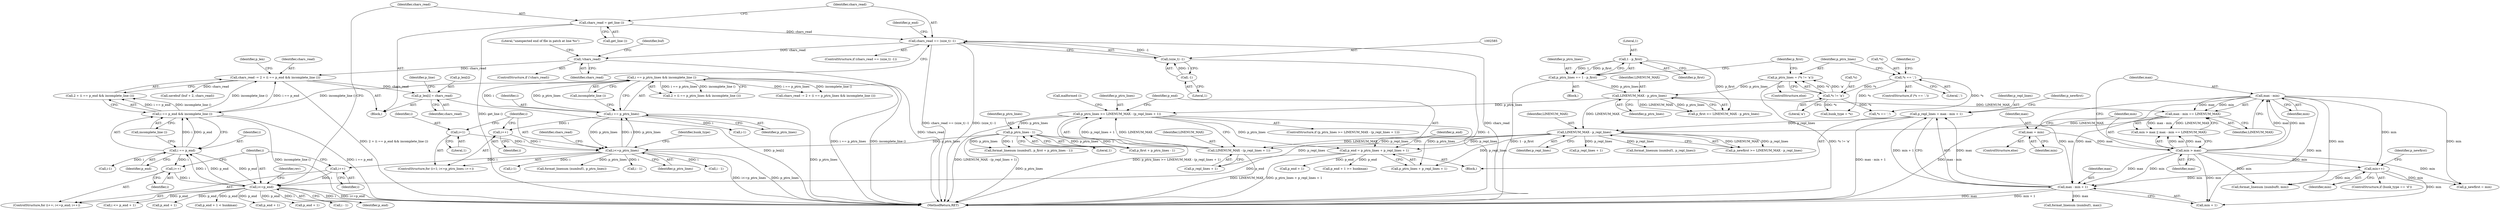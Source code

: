 digraph "0_savannah_0c08d7a902c6fdd49b704623a12d8d672ef18944@API" {
"1002637" [label="(Call,p_len[i] = chars_read)"];
"1002628" [label="(Call,chars_read -= 2 + (i == p_end && incomplete_line ()))"];
"1002632" [label="(Call,i == p_end && incomplete_line ())"];
"1002633" [label="(Call,i == p_end)"];
"1002572" [label="(Call,i<=p_end)"];
"1002570" [label="(Call,i++)"];
"1002390" [label="(Call,i<=p_ptrn_lines)"];
"1002387" [label="(Call,i=1)"];
"1002393" [label="(Call,i++)"];
"1002451" [label="(Call,i == p_ptrn_lines)"];
"1002356" [label="(Call,p_ptrn_lines - 1)"];
"1002314" [label="(Call,p_ptrn_lines >= LINENUM_MAX - (p_repl_lines + 1))"];
"1002242" [label="(Call,LINENUM_MAX - p_ptrn_lines)"];
"1002233" [label="(Call,p_ptrn_lines = (*s != 'a'))"];
"1002235" [label="(Call,*s != 'a')"];
"1002214" [label="(Call,*s == ',')"];
"1002227" [label="(Call,p_ptrn_lines += 1 - p_first)"];
"1002229" [label="(Call,1 - p_first)"];
"1002316" [label="(Call,LINENUM_MAX - (p_repl_lines + 1))"];
"1002309" [label="(Call,LINENUM_MAX - p_repl_lines)"];
"1002284" [label="(Call,max - min == LINENUM_MAX)"];
"1002285" [label="(Call,max - min)"];
"1002281" [label="(Call,min > max)"];
"1002276" [label="(Call,max = min)"];
"1002299" [label="(Call,p_repl_lines = max - min + 1)"];
"1002301" [label="(Call,max - min + 1)"];
"1002294" [label="(Call,min++)"];
"1002575" [label="(Call,i++)"];
"1002322" [label="(Call,p_end = p_ptrn_lines + p_repl_lines + 1)"];
"1002450" [label="(Call,i == p_ptrn_lines && incomplete_line ())"];
"1002598" [label="(Call,!chars_read)"];
"1002582" [label="(Call,chars_read == (size_t) -1)"];
"1002578" [label="(Call,chars_read = get_line ())"];
"1002584" [label="(Call,(size_t) -1)"];
"1002586" [label="(Call,-1)"];
"1002278" [label="(Identifier,min)"];
"1002284" [label="(Call,max - min == LINENUM_MAX)"];
"1002446" [label="(Call,chars_read -= 2 + (i == p_ptrn_lines && incomplete_line ()))"];
"1002772" [label="(MethodReturn,RET)"];
"1002282" [label="(Identifier,min)"];
"1002230" [label="(Literal,1)"];
"1002357" [label="(Identifier,p_ptrn_lines)"];
"1002391" [label="(Identifier,i)"];
"1002453" [label="(Identifier,p_ptrn_lines)"];
"1002570" [label="(Call,i++)"];
"1002579" [label="(Identifier,chars_read)"];
"1002574" [label="(Identifier,p_end)"];
"1002572" [label="(Call,i<=p_end)"];
"1002573" [label="(Identifier,i)"];
"1002673" [label="(Identifier,rev)"];
"1002290" [label="(ControlStructure,if (hunk_type == 'd'))"];
"1002243" [label="(Identifier,LINENUM_MAX)"];
"1002386" [label="(ControlStructure,for (i=1; i<=p_ptrn_lines; i++))"];
"1002313" [label="(ControlStructure,if (p_ptrn_lines >= LINENUM_MAX - (p_repl_lines + 1)))"];
"1002246" [label="(Call,hunk_type = *s)"];
"1002331" [label="(Call,p_end + 1)"];
"1002578" [label="(Call,chars_read = get_line ())"];
"1002389" [label="(Literal,1)"];
"1002577" [label="(Block,)"];
"1002233" [label="(Call,p_ptrn_lines = (*s != 'a'))"];
"1002388" [label="(Identifier,i)"];
"1002322" [label="(Call,p_end = p_ptrn_lines + p_repl_lines + 1)"];
"1002215" [label="(Call,*s)"];
"1002277" [label="(Identifier,max)"];
"1002330" [label="(Call,p_end + 1 >= hunkmax)"];
"1002244" [label="(Identifier,p_ptrn_lines)"];
"1002236" [label="(Call,*s)"];
"1002702" [label="(Call,i <= p_end + 1)"];
"1002569" [label="(ControlStructure,for (i++; i<=p_end; i++))"];
"1002630" [label="(Call,2 + (i == p_end && incomplete_line ()))"];
"1002316" [label="(Call,LINENUM_MAX - (p_repl_lines + 1))"];
"1002321" [label="(Call,malformed ())"];
"1002636" [label="(Call,incomplete_line ())"];
"1002538" [label="(Call,format_linenum (numbuf1, max))"];
"1002635" [label="(Identifier,p_end)"];
"1002218" [label="(Block,)"];
"1002646" [label="(Call,savebuf (buf + 2, chars_read))"];
"1002308" [label="(Identifier,p_newfirst)"];
"1002231" [label="(Identifier,p_first)"];
"1002479" [label="(Call,i-1)"];
"1002644" [label="(Identifier,p_line)"];
"1002275" [label="(ControlStructure,else)"];
"1002394" [label="(Identifier,i)"];
"1002571" [label="(Identifier,i)"];
"1002492" [label="(Identifier,hunk_type)"];
"1002354" [label="(Call,p_first + p_ptrn_lines - 1)"];
"1002265" [label="(Call,*s == ',')"];
"1002581" [label="(ControlStructure,if (chars_read == (size_t) -1))"];
"1002681" [label="(Call,p_end + 1)"];
"1002590" [label="(Identifier,p_end)"];
"1002598" [label="(Call,!chars_read)"];
"1002680" [label="(Call,p_end + 1 < hunkmax)"];
"1002637" [label="(Call,p_len[i] = chars_read)"];
"1002242" [label="(Call,LINENUM_MAX - p_ptrn_lines)"];
"1002582" [label="(Call,chars_read == (size_t) -1)"];
"1002731" [label="(Call,format_linenum (numbuf1, p_ptrn_lines))"];
"1002276" [label="(Call,max = min)"];
"1002287" [label="(Identifier,min)"];
"1002628" [label="(Call,chars_read -= 2 + (i == p_end && incomplete_line ()))"];
"1002310" [label="(Identifier,LINENUM_MAX)"];
"1002295" [label="(Identifier,min)"];
"1002281" [label="(Call,min > max)"];
"1002318" [label="(Call,p_repl_lines + 1)"];
"1002704" [label="(Call,p_end + 1)"];
"1002314" [label="(Call,p_ptrn_lines >= LINENUM_MAX - (p_repl_lines + 1))"];
"1002597" [label="(ControlStructure,if (!chars_read))"];
"1002301" [label="(Call,max - min + 1)"];
"1002280" [label="(Call,min > max || max - min == LINENUM_MAX)"];
"1002580" [label="(Call,get_line ())"];
"1002452" [label="(Identifier,i)"];
"1002352" [label="(Call,format_linenum (numbuf1, p_first + p_ptrn_lines - 1))"];
"1002358" [label="(Literal,1)"];
"1002390" [label="(Call,i<=p_ptrn_lines)"];
"1002214" [label="(Call,*s == ',')"];
"1002315" [label="(Identifier,p_ptrn_lines)"];
"1002661" [label="(Call,i-1)"];
"1002332" [label="(Identifier,p_end)"];
"1002311" [label="(Identifier,p_repl_lines)"];
"1002326" [label="(Call,p_repl_lines + 1)"];
"1002633" [label="(Call,i == p_end)"];
"1002584" [label="(Call,(size_t) -1)"];
"1002213" [label="(ControlStructure,if (*s == ','))"];
"1002535" [label="(Call,format_linenum (numbuf0, min))"];
"1002634" [label="(Identifier,i)"];
"1002392" [label="(Identifier,p_ptrn_lines)"];
"1002286" [label="(Identifier,max)"];
"1002599" [label="(Identifier,chars_read)"];
"1002299" [label="(Call,p_repl_lines = max - min + 1)"];
"1002217" [label="(Literal,',')"];
"1002285" [label="(Call,max - min)"];
"1002397" [label="(Identifier,chars_read)"];
"1002688" [label="(Call,p_end + 1)"];
"1002508" [label="(Call,i - 1)"];
"1002747" [label="(Call,format_linenum (numbuf1, p_repl_lines))"];
"1002302" [label="(Identifier,max)"];
"1002632" [label="(Call,i == p_end && incomplete_line ())"];
"1002356" [label="(Call,p_ptrn_lines - 1)"];
"1002297" [label="(Identifier,p_newfirst)"];
"1002294" [label="(Call,min++)"];
"1002234" [label="(Identifier,p_ptrn_lines)"];
"1002228" [label="(Identifier,p_ptrn_lines)"];
"1002240" [label="(Call,p_first >= LINENUM_MAX - p_ptrn_lines)"];
"1002575" [label="(Call,i++)"];
"1002324" [label="(Call,p_ptrn_lines + p_repl_lines + 1)"];
"1002639" [label="(Identifier,p_len)"];
"1002288" [label="(Identifier,LINENUM_MAX)"];
"1002591" [label="(Call,i - 1)"];
"1002220" [label="(Identifier,s)"];
"1002387" [label="(Call,i=1)"];
"1002409" [label="(Call,i - 1)"];
"1002232" [label="(ControlStructure,else)"];
"1002307" [label="(Call,p_newfirst >= LINENUM_MAX - p_repl_lines)"];
"1002300" [label="(Identifier,p_repl_lines)"];
"1002601" [label="(Literal,\"unexpected end of file in patch at line %s\")"];
"1002587" [label="(Literal,1)"];
"1002323" [label="(Identifier,p_end)"];
"1002451" [label="(Call,i == p_ptrn_lines)"];
"1002586" [label="(Call,-1)"];
"1002609" [label="(Identifier,buf)"];
"1002238" [label="(Literal,'a')"];
"1002454" [label="(Call,incomplete_line ())"];
"1002227" [label="(Call,p_ptrn_lines += 1 - p_first)"];
"1002229" [label="(Call,1 - p_first)"];
"1002309" [label="(Call,LINENUM_MAX - p_repl_lines)"];
"1002583" [label="(Identifier,chars_read)"];
"1002283" [label="(Identifier,max)"];
"1002159" [label="(Block,)"];
"1002303" [label="(Call,min + 1)"];
"1002448" [label="(Call,2 + (i == p_ptrn_lines && incomplete_line ()))"];
"1002638" [label="(Call,p_len[i])"];
"1002317" [label="(Identifier,LINENUM_MAX)"];
"1002296" [label="(Call,p_newfirst = min)"];
"1002558" [label="(Call,i-1)"];
"1002641" [label="(Identifier,chars_read)"];
"1002450" [label="(Call,i == p_ptrn_lines && incomplete_line ())"];
"1002393" [label="(Call,i++)"];
"1002235" [label="(Call,*s != 'a')"];
"1002629" [label="(Identifier,chars_read)"];
"1002241" [label="(Identifier,p_first)"];
"1002576" [label="(Identifier,i)"];
"1002637" -> "1002577"  [label="AST: "];
"1002637" -> "1002641"  [label="CFG: "];
"1002638" -> "1002637"  [label="AST: "];
"1002641" -> "1002637"  [label="AST: "];
"1002644" -> "1002637"  [label="CFG: "];
"1002637" -> "1002772"  [label="DDG: p_len[i]"];
"1002628" -> "1002637"  [label="DDG: chars_read"];
"1002628" -> "1002577"  [label="AST: "];
"1002628" -> "1002630"  [label="CFG: "];
"1002629" -> "1002628"  [label="AST: "];
"1002630" -> "1002628"  [label="AST: "];
"1002639" -> "1002628"  [label="CFG: "];
"1002628" -> "1002772"  [label="DDG: 2 + (i == p_end && incomplete_line ())"];
"1002632" -> "1002628"  [label="DDG: i == p_end"];
"1002632" -> "1002628"  [label="DDG: incomplete_line ()"];
"1002598" -> "1002628"  [label="DDG: chars_read"];
"1002628" -> "1002646"  [label="DDG: chars_read"];
"1002632" -> "1002630"  [label="AST: "];
"1002632" -> "1002633"  [label="CFG: "];
"1002632" -> "1002636"  [label="CFG: "];
"1002633" -> "1002632"  [label="AST: "];
"1002636" -> "1002632"  [label="AST: "];
"1002630" -> "1002632"  [label="CFG: "];
"1002632" -> "1002772"  [label="DDG: incomplete_line ()"];
"1002632" -> "1002772"  [label="DDG: i == p_end"];
"1002632" -> "1002630"  [label="DDG: i == p_end"];
"1002632" -> "1002630"  [label="DDG: incomplete_line ()"];
"1002633" -> "1002632"  [label="DDG: i"];
"1002633" -> "1002632"  [label="DDG: p_end"];
"1002450" -> "1002632"  [label="DDG: incomplete_line ()"];
"1002633" -> "1002635"  [label="CFG: "];
"1002634" -> "1002633"  [label="AST: "];
"1002635" -> "1002633"  [label="AST: "];
"1002636" -> "1002633"  [label="CFG: "];
"1002633" -> "1002572"  [label="DDG: p_end"];
"1002633" -> "1002575"  [label="DDG: i"];
"1002572" -> "1002633"  [label="DDG: i"];
"1002572" -> "1002633"  [label="DDG: p_end"];
"1002633" -> "1002661"  [label="DDG: i"];
"1002572" -> "1002569"  [label="AST: "];
"1002572" -> "1002574"  [label="CFG: "];
"1002573" -> "1002572"  [label="AST: "];
"1002574" -> "1002572"  [label="AST: "];
"1002579" -> "1002572"  [label="CFG: "];
"1002673" -> "1002572"  [label="CFG: "];
"1002572" -> "1002772"  [label="DDG: i"];
"1002572" -> "1002772"  [label="DDG: i<=p_end"];
"1002570" -> "1002572"  [label="DDG: i"];
"1002575" -> "1002572"  [label="DDG: i"];
"1002322" -> "1002572"  [label="DDG: p_end"];
"1002572" -> "1002591"  [label="DDG: i"];
"1002572" -> "1002680"  [label="DDG: p_end"];
"1002572" -> "1002681"  [label="DDG: p_end"];
"1002572" -> "1002688"  [label="DDG: p_end"];
"1002572" -> "1002702"  [label="DDG: p_end"];
"1002572" -> "1002704"  [label="DDG: p_end"];
"1002570" -> "1002569"  [label="AST: "];
"1002570" -> "1002571"  [label="CFG: "];
"1002571" -> "1002570"  [label="AST: "];
"1002573" -> "1002570"  [label="CFG: "];
"1002390" -> "1002570"  [label="DDG: i"];
"1002390" -> "1002386"  [label="AST: "];
"1002390" -> "1002392"  [label="CFG: "];
"1002391" -> "1002390"  [label="AST: "];
"1002392" -> "1002390"  [label="AST: "];
"1002397" -> "1002390"  [label="CFG: "];
"1002492" -> "1002390"  [label="CFG: "];
"1002390" -> "1002772"  [label="DDG: p_ptrn_lines"];
"1002390" -> "1002772"  [label="DDG: i<=p_ptrn_lines"];
"1002387" -> "1002390"  [label="DDG: i"];
"1002393" -> "1002390"  [label="DDG: i"];
"1002451" -> "1002390"  [label="DDG: p_ptrn_lines"];
"1002356" -> "1002390"  [label="DDG: p_ptrn_lines"];
"1002390" -> "1002409"  [label="DDG: i"];
"1002390" -> "1002451"  [label="DDG: i"];
"1002390" -> "1002451"  [label="DDG: p_ptrn_lines"];
"1002390" -> "1002508"  [label="DDG: i"];
"1002390" -> "1002558"  [label="DDG: i"];
"1002390" -> "1002731"  [label="DDG: p_ptrn_lines"];
"1002387" -> "1002386"  [label="AST: "];
"1002387" -> "1002389"  [label="CFG: "];
"1002388" -> "1002387"  [label="AST: "];
"1002389" -> "1002387"  [label="AST: "];
"1002391" -> "1002387"  [label="CFG: "];
"1002393" -> "1002386"  [label="AST: "];
"1002393" -> "1002394"  [label="CFG: "];
"1002394" -> "1002393"  [label="AST: "];
"1002391" -> "1002393"  [label="CFG: "];
"1002451" -> "1002393"  [label="DDG: i"];
"1002451" -> "1002450"  [label="AST: "];
"1002451" -> "1002453"  [label="CFG: "];
"1002452" -> "1002451"  [label="AST: "];
"1002453" -> "1002451"  [label="AST: "];
"1002454" -> "1002451"  [label="CFG: "];
"1002450" -> "1002451"  [label="CFG: "];
"1002451" -> "1002772"  [label="DDG: p_ptrn_lines"];
"1002451" -> "1002450"  [label="DDG: i"];
"1002451" -> "1002450"  [label="DDG: p_ptrn_lines"];
"1002451" -> "1002479"  [label="DDG: i"];
"1002356" -> "1002354"  [label="AST: "];
"1002356" -> "1002358"  [label="CFG: "];
"1002357" -> "1002356"  [label="AST: "];
"1002358" -> "1002356"  [label="AST: "];
"1002354" -> "1002356"  [label="CFG: "];
"1002356" -> "1002772"  [label="DDG: p_ptrn_lines"];
"1002356" -> "1002352"  [label="DDG: p_ptrn_lines"];
"1002356" -> "1002352"  [label="DDG: 1"];
"1002356" -> "1002354"  [label="DDG: p_ptrn_lines"];
"1002356" -> "1002354"  [label="DDG: 1"];
"1002314" -> "1002356"  [label="DDG: p_ptrn_lines"];
"1002314" -> "1002313"  [label="AST: "];
"1002314" -> "1002316"  [label="CFG: "];
"1002315" -> "1002314"  [label="AST: "];
"1002316" -> "1002314"  [label="AST: "];
"1002321" -> "1002314"  [label="CFG: "];
"1002323" -> "1002314"  [label="CFG: "];
"1002314" -> "1002772"  [label="DDG: p_ptrn_lines >= LINENUM_MAX - (p_repl_lines + 1)"];
"1002314" -> "1002772"  [label="DDG: LINENUM_MAX - (p_repl_lines + 1)"];
"1002242" -> "1002314"  [label="DDG: p_ptrn_lines"];
"1002316" -> "1002314"  [label="DDG: LINENUM_MAX"];
"1002316" -> "1002314"  [label="DDG: p_repl_lines + 1"];
"1002314" -> "1002322"  [label="DDG: p_ptrn_lines"];
"1002314" -> "1002324"  [label="DDG: p_ptrn_lines"];
"1002242" -> "1002240"  [label="AST: "];
"1002242" -> "1002244"  [label="CFG: "];
"1002243" -> "1002242"  [label="AST: "];
"1002244" -> "1002242"  [label="AST: "];
"1002240" -> "1002242"  [label="CFG: "];
"1002242" -> "1002240"  [label="DDG: LINENUM_MAX"];
"1002242" -> "1002240"  [label="DDG: p_ptrn_lines"];
"1002233" -> "1002242"  [label="DDG: p_ptrn_lines"];
"1002227" -> "1002242"  [label="DDG: p_ptrn_lines"];
"1002242" -> "1002284"  [label="DDG: LINENUM_MAX"];
"1002242" -> "1002309"  [label="DDG: LINENUM_MAX"];
"1002233" -> "1002232"  [label="AST: "];
"1002233" -> "1002235"  [label="CFG: "];
"1002234" -> "1002233"  [label="AST: "];
"1002235" -> "1002233"  [label="AST: "];
"1002241" -> "1002233"  [label="CFG: "];
"1002233" -> "1002772"  [label="DDG: *s != 'a'"];
"1002235" -> "1002233"  [label="DDG: *s"];
"1002235" -> "1002233"  [label="DDG: 'a'"];
"1002235" -> "1002238"  [label="CFG: "];
"1002236" -> "1002235"  [label="AST: "];
"1002238" -> "1002235"  [label="AST: "];
"1002214" -> "1002235"  [label="DDG: *s"];
"1002235" -> "1002246"  [label="DDG: *s"];
"1002235" -> "1002265"  [label="DDG: *s"];
"1002214" -> "1002213"  [label="AST: "];
"1002214" -> "1002217"  [label="CFG: "];
"1002215" -> "1002214"  [label="AST: "];
"1002217" -> "1002214"  [label="AST: "];
"1002220" -> "1002214"  [label="CFG: "];
"1002234" -> "1002214"  [label="CFG: "];
"1002214" -> "1002246"  [label="DDG: *s"];
"1002214" -> "1002265"  [label="DDG: *s"];
"1002227" -> "1002218"  [label="AST: "];
"1002227" -> "1002229"  [label="CFG: "];
"1002228" -> "1002227"  [label="AST: "];
"1002229" -> "1002227"  [label="AST: "];
"1002241" -> "1002227"  [label="CFG: "];
"1002227" -> "1002772"  [label="DDG: 1 - p_first"];
"1002229" -> "1002227"  [label="DDG: 1"];
"1002229" -> "1002227"  [label="DDG: p_first"];
"1002229" -> "1002231"  [label="CFG: "];
"1002230" -> "1002229"  [label="AST: "];
"1002231" -> "1002229"  [label="AST: "];
"1002229" -> "1002240"  [label="DDG: p_first"];
"1002316" -> "1002318"  [label="CFG: "];
"1002317" -> "1002316"  [label="AST: "];
"1002318" -> "1002316"  [label="AST: "];
"1002316" -> "1002772"  [label="DDG: LINENUM_MAX"];
"1002309" -> "1002316"  [label="DDG: LINENUM_MAX"];
"1002309" -> "1002316"  [label="DDG: p_repl_lines"];
"1002309" -> "1002307"  [label="AST: "];
"1002309" -> "1002311"  [label="CFG: "];
"1002310" -> "1002309"  [label="AST: "];
"1002311" -> "1002309"  [label="AST: "];
"1002307" -> "1002309"  [label="CFG: "];
"1002309" -> "1002307"  [label="DDG: LINENUM_MAX"];
"1002309" -> "1002307"  [label="DDG: p_repl_lines"];
"1002284" -> "1002309"  [label="DDG: LINENUM_MAX"];
"1002299" -> "1002309"  [label="DDG: p_repl_lines"];
"1002309" -> "1002318"  [label="DDG: p_repl_lines"];
"1002309" -> "1002322"  [label="DDG: p_repl_lines"];
"1002309" -> "1002324"  [label="DDG: p_repl_lines"];
"1002309" -> "1002326"  [label="DDG: p_repl_lines"];
"1002309" -> "1002747"  [label="DDG: p_repl_lines"];
"1002284" -> "1002280"  [label="AST: "];
"1002284" -> "1002288"  [label="CFG: "];
"1002285" -> "1002284"  [label="AST: "];
"1002288" -> "1002284"  [label="AST: "];
"1002280" -> "1002284"  [label="CFG: "];
"1002284" -> "1002772"  [label="DDG: max - min"];
"1002284" -> "1002280"  [label="DDG: max - min"];
"1002284" -> "1002280"  [label="DDG: LINENUM_MAX"];
"1002285" -> "1002284"  [label="DDG: max"];
"1002285" -> "1002284"  [label="DDG: min"];
"1002285" -> "1002287"  [label="CFG: "];
"1002286" -> "1002285"  [label="AST: "];
"1002287" -> "1002285"  [label="AST: "];
"1002288" -> "1002285"  [label="CFG: "];
"1002281" -> "1002285"  [label="DDG: max"];
"1002281" -> "1002285"  [label="DDG: min"];
"1002285" -> "1002294"  [label="DDG: min"];
"1002285" -> "1002296"  [label="DDG: min"];
"1002285" -> "1002301"  [label="DDG: max"];
"1002285" -> "1002301"  [label="DDG: min"];
"1002285" -> "1002303"  [label="DDG: min"];
"1002285" -> "1002535"  [label="DDG: min"];
"1002281" -> "1002280"  [label="AST: "];
"1002281" -> "1002283"  [label="CFG: "];
"1002282" -> "1002281"  [label="AST: "];
"1002283" -> "1002281"  [label="AST: "];
"1002286" -> "1002281"  [label="CFG: "];
"1002280" -> "1002281"  [label="CFG: "];
"1002281" -> "1002280"  [label="DDG: min"];
"1002281" -> "1002280"  [label="DDG: max"];
"1002276" -> "1002281"  [label="DDG: max"];
"1002281" -> "1002294"  [label="DDG: min"];
"1002281" -> "1002296"  [label="DDG: min"];
"1002281" -> "1002301"  [label="DDG: max"];
"1002281" -> "1002301"  [label="DDG: min"];
"1002281" -> "1002303"  [label="DDG: min"];
"1002281" -> "1002535"  [label="DDG: min"];
"1002276" -> "1002275"  [label="AST: "];
"1002276" -> "1002278"  [label="CFG: "];
"1002277" -> "1002276"  [label="AST: "];
"1002278" -> "1002276"  [label="AST: "];
"1002282" -> "1002276"  [label="CFG: "];
"1002299" -> "1002159"  [label="AST: "];
"1002299" -> "1002301"  [label="CFG: "];
"1002300" -> "1002299"  [label="AST: "];
"1002301" -> "1002299"  [label="AST: "];
"1002308" -> "1002299"  [label="CFG: "];
"1002299" -> "1002772"  [label="DDG: max - min + 1"];
"1002301" -> "1002299"  [label="DDG: max"];
"1002301" -> "1002299"  [label="DDG: min + 1"];
"1002301" -> "1002303"  [label="CFG: "];
"1002302" -> "1002301"  [label="AST: "];
"1002303" -> "1002301"  [label="AST: "];
"1002301" -> "1002772"  [label="DDG: max"];
"1002301" -> "1002772"  [label="DDG: min + 1"];
"1002294" -> "1002301"  [label="DDG: min"];
"1002301" -> "1002538"  [label="DDG: max"];
"1002294" -> "1002290"  [label="AST: "];
"1002294" -> "1002295"  [label="CFG: "];
"1002295" -> "1002294"  [label="AST: "];
"1002297" -> "1002294"  [label="CFG: "];
"1002294" -> "1002296"  [label="DDG: min"];
"1002294" -> "1002303"  [label="DDG: min"];
"1002294" -> "1002535"  [label="DDG: min"];
"1002575" -> "1002569"  [label="AST: "];
"1002575" -> "1002576"  [label="CFG: "];
"1002576" -> "1002575"  [label="AST: "];
"1002573" -> "1002575"  [label="CFG: "];
"1002322" -> "1002159"  [label="AST: "];
"1002322" -> "1002324"  [label="CFG: "];
"1002323" -> "1002322"  [label="AST: "];
"1002324" -> "1002322"  [label="AST: "];
"1002332" -> "1002322"  [label="CFG: "];
"1002322" -> "1002772"  [label="DDG: p_ptrn_lines + p_repl_lines + 1"];
"1002322" -> "1002330"  [label="DDG: p_end"];
"1002322" -> "1002331"  [label="DDG: p_end"];
"1002450" -> "1002448"  [label="AST: "];
"1002450" -> "1002454"  [label="CFG: "];
"1002454" -> "1002450"  [label="AST: "];
"1002448" -> "1002450"  [label="CFG: "];
"1002450" -> "1002772"  [label="DDG: i == p_ptrn_lines"];
"1002450" -> "1002772"  [label="DDG: incomplete_line ()"];
"1002450" -> "1002446"  [label="DDG: i == p_ptrn_lines"];
"1002450" -> "1002446"  [label="DDG: incomplete_line ()"];
"1002450" -> "1002448"  [label="DDG: i == p_ptrn_lines"];
"1002450" -> "1002448"  [label="DDG: incomplete_line ()"];
"1002598" -> "1002597"  [label="AST: "];
"1002598" -> "1002599"  [label="CFG: "];
"1002599" -> "1002598"  [label="AST: "];
"1002601" -> "1002598"  [label="CFG: "];
"1002609" -> "1002598"  [label="CFG: "];
"1002598" -> "1002772"  [label="DDG: !chars_read"];
"1002582" -> "1002598"  [label="DDG: chars_read"];
"1002582" -> "1002581"  [label="AST: "];
"1002582" -> "1002584"  [label="CFG: "];
"1002583" -> "1002582"  [label="AST: "];
"1002584" -> "1002582"  [label="AST: "];
"1002590" -> "1002582"  [label="CFG: "];
"1002599" -> "1002582"  [label="CFG: "];
"1002582" -> "1002772"  [label="DDG: chars_read == (size_t) -1"];
"1002582" -> "1002772"  [label="DDG: (size_t) -1"];
"1002582" -> "1002772"  [label="DDG: chars_read"];
"1002578" -> "1002582"  [label="DDG: chars_read"];
"1002584" -> "1002582"  [label="DDG: -1"];
"1002578" -> "1002577"  [label="AST: "];
"1002578" -> "1002580"  [label="CFG: "];
"1002579" -> "1002578"  [label="AST: "];
"1002580" -> "1002578"  [label="AST: "];
"1002583" -> "1002578"  [label="CFG: "];
"1002578" -> "1002772"  [label="DDG: get_line ()"];
"1002584" -> "1002586"  [label="CFG: "];
"1002585" -> "1002584"  [label="AST: "];
"1002586" -> "1002584"  [label="AST: "];
"1002584" -> "1002772"  [label="DDG: -1"];
"1002586" -> "1002584"  [label="DDG: 1"];
"1002586" -> "1002587"  [label="CFG: "];
"1002587" -> "1002586"  [label="AST: "];
}
